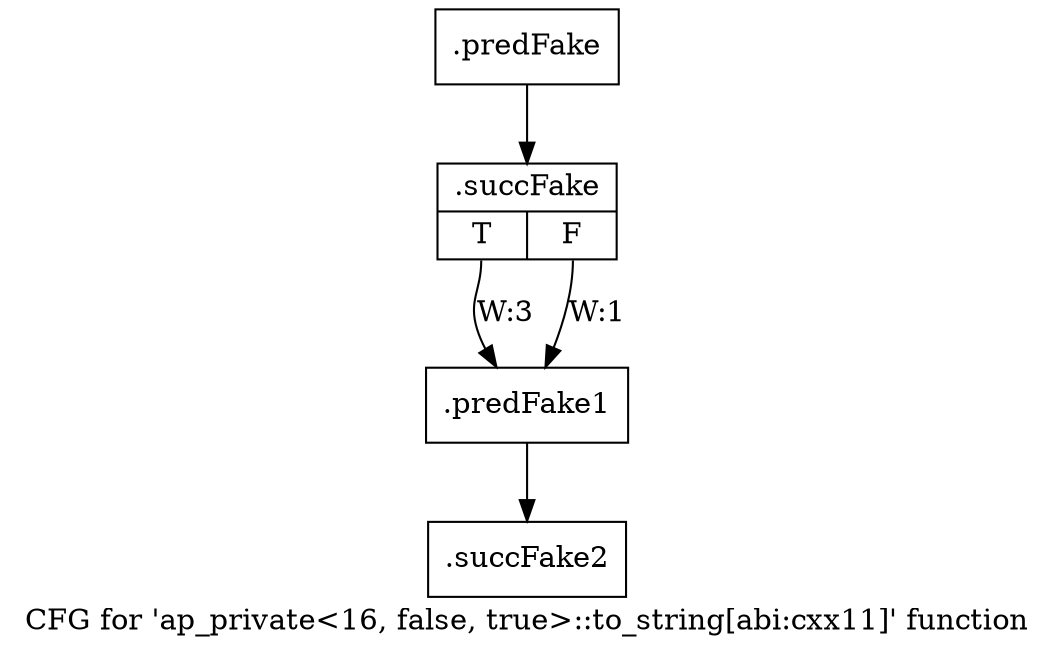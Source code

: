 digraph "CFG for 'ap_private\<16, false, true\>::to_string[abi:cxx11]' function" {
	label="CFG for 'ap_private\<16, false, true\>::to_string[abi:cxx11]' function";

	Node0x5240f10 [shape=record,filename="",linenumber="",label="{.predFake}"];
	Node0x5240f10 -> Node0x4fd4520[ callList="" memoryops="" filename="/mnt/xilinx/Vitis_HLS/2021.2/include/etc/ap_private.h" execusionnum="2"];
	Node0x4fd4520 [shape=record,filename="/mnt/xilinx/Vitis_HLS/2021.2/include/etc/ap_private.h",linenumber="3042",label="{.succFake|{<s0>T|<s1>F}}"];
	Node0x4fd4520:s0 -> Node0x5263650[label="W:3" callList="" memoryops="" filename="/mnt/xilinx/Vitis_HLS/2021.2/include/etc/ap_private.h" execusionnum="2"];
	Node0x4fd4520:s1 -> Node0x5263650[label="W:1" callList="" memoryops="" filename="/mnt/xilinx/Vitis_HLS/2021.2/include/etc/ap_private.h" execusionnum="0"];
	Node0x5263650 [shape=record,filename="/mnt/xilinx/Vitis_HLS/2021.2/include/etc/ap_private.h",linenumber="3042",label="{.predFake1}"];
	Node0x5263650 -> Node0x4fd47a0[ callList="" memoryops="" filename="/mnt/xilinx/Vitis_HLS/2021.2/include/etc/ap_private.h" execusionnum="2"];
	Node0x4fd47a0 [shape=record,filename="/mnt/xilinx/Vitis_HLS/2021.2/include/etc/ap_private.h",linenumber="3042",label="{.succFake2}"];
}
